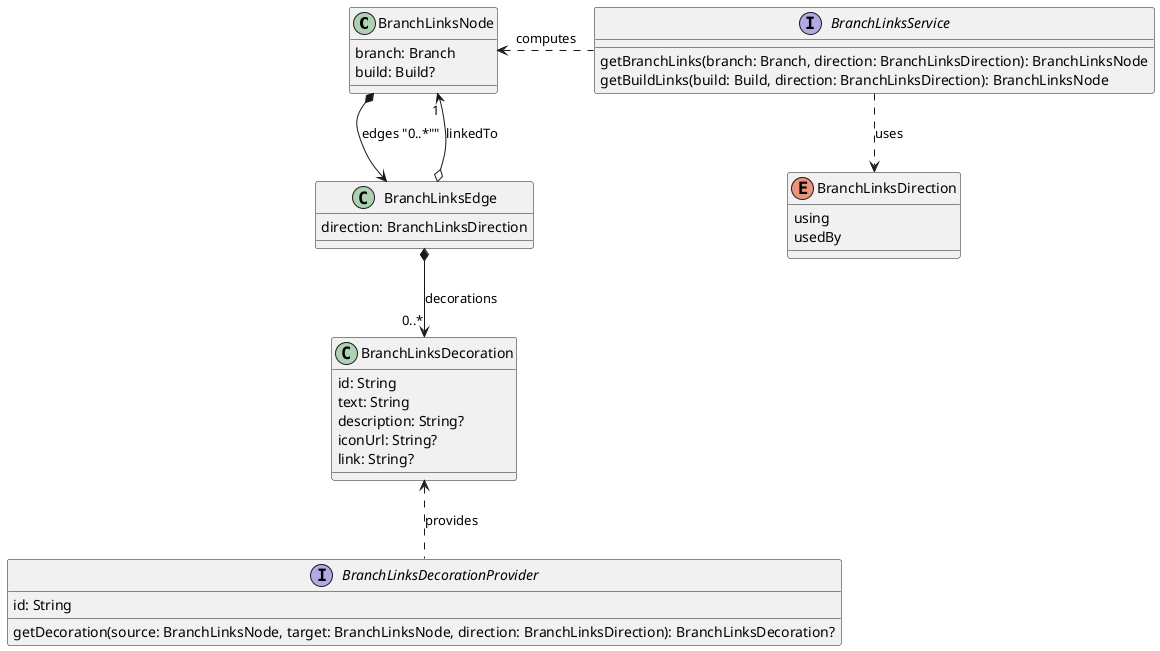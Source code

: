 @startuml

class BranchLinksNode {
    branch: Branch
    build: Build?
}

class BranchLinksEdge {
    direction: BranchLinksDirection
}

BranchLinksNode *--> BranchLinksEdge: edges "0..*""
BranchLinksEdge o--> BranchLinksNode: linkedTo "1"

class BranchLinksDecoration {
    id: String
    text: String
    description: String?
    iconUrl: String?
    link: String?
}

BranchLinksEdge *--> BranchLinksDecoration: decorations "0..*"

interface BranchLinksDecorationProvider {
    id: String
    getDecoration(source: BranchLinksNode, target: BranchLinksNode, direction: BranchLinksDirection): BranchLinksDecoration?
}

BranchLinksDecorationProvider .up.> BranchLinksDecoration: provides

interface BranchLinksService {
    getBranchLinks(branch: Branch, direction: BranchLinksDirection): BranchLinksNode
    getBuildLinks(build: Build, direction: BranchLinksDirection): BranchLinksNode
}

enum BranchLinksDirection {
    using
    usedBy
}

BranchLinksService .left.> BranchLinksNode: computes
BranchLinksService .down.> BranchLinksDirection: uses

@enduml